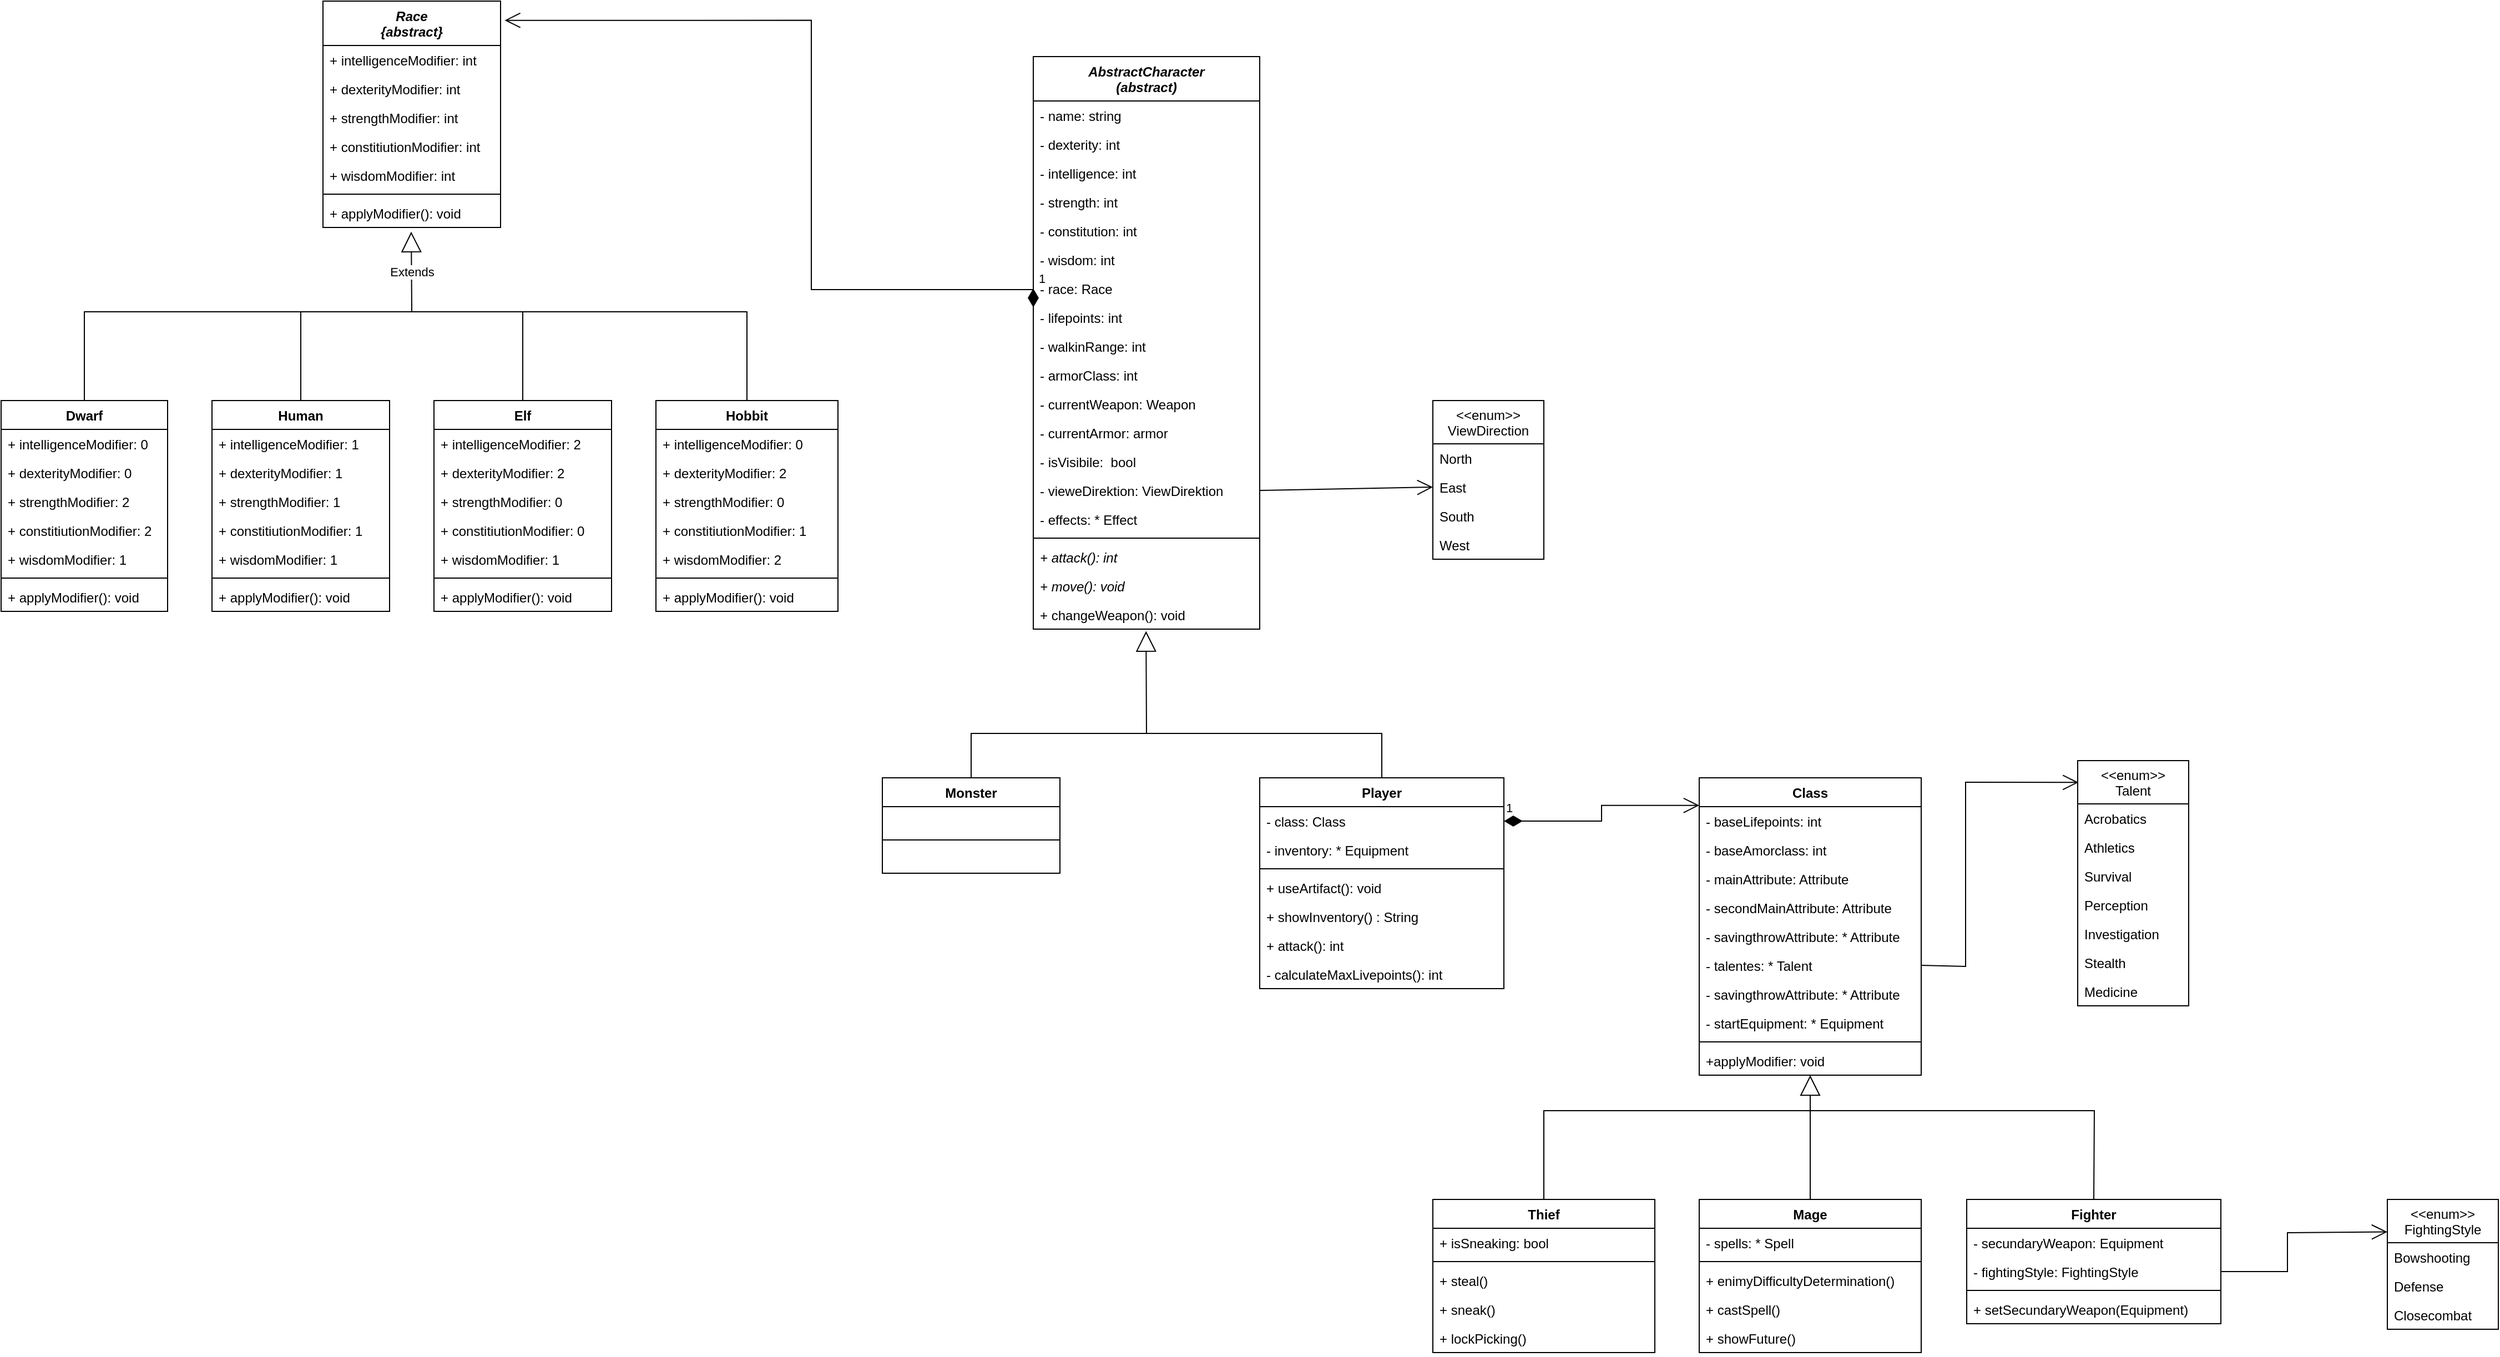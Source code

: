 <mxfile version="20.2.3" type="device"><diagram id="C5RBs43oDa-KdzZeNtuy" name="Page-1"><mxGraphModel dx="1929" dy="2004" grid="1" gridSize="10" guides="1" tooltips="1" connect="1" arrows="1" fold="1" page="1" pageScale="1" pageWidth="827" pageHeight="1169" math="0" shadow="0"><root><mxCell id="WIyWlLk6GJQsqaUBKTNV-0"/><mxCell id="WIyWlLk6GJQsqaUBKTNV-1" parent="WIyWlLk6GJQsqaUBKTNV-0"/><mxCell id="Q3AYZREHIVU-GRA5C-rK-1" value="AbstractCharacter&#10;(abstract)" style="swimlane;fontStyle=3;align=center;verticalAlign=top;childLayout=stackLayout;horizontal=1;startSize=40;horizontalStack=0;resizeParent=1;resizeParentMax=0;resizeLast=0;collapsible=1;marginBottom=0;" parent="WIyWlLk6GJQsqaUBKTNV-1" vertex="1"><mxGeometry x="200" y="-70" width="204" height="516" as="geometry"/></mxCell><mxCell id="Q3AYZREHIVU-GRA5C-rK-2" value="- name: string " style="text;strokeColor=none;fillColor=none;align=left;verticalAlign=top;spacingLeft=4;spacingRight=4;overflow=hidden;rotatable=0;points=[[0,0.5],[1,0.5]];portConstraint=eastwest;" parent="Q3AYZREHIVU-GRA5C-rK-1" vertex="1"><mxGeometry y="40" width="204" height="26" as="geometry"/></mxCell><mxCell id="5h4KLsE5HGScLsVPsC8E-9" value="- dexterity: int" style="text;strokeColor=none;fillColor=none;align=left;verticalAlign=top;spacingLeft=4;spacingRight=4;overflow=hidden;rotatable=0;points=[[0,0.5],[1,0.5]];portConstraint=eastwest;" parent="Q3AYZREHIVU-GRA5C-rK-1" vertex="1"><mxGeometry y="66" width="204" height="26" as="geometry"/></mxCell><mxCell id="5h4KLsE5HGScLsVPsC8E-10" value="- intelligence: int" style="text;strokeColor=none;fillColor=none;align=left;verticalAlign=top;spacingLeft=4;spacingRight=4;overflow=hidden;rotatable=0;points=[[0,0.5],[1,0.5]];portConstraint=eastwest;" parent="Q3AYZREHIVU-GRA5C-rK-1" vertex="1"><mxGeometry y="92" width="204" height="26" as="geometry"/></mxCell><mxCell id="5h4KLsE5HGScLsVPsC8E-11" value="- strength: int" style="text;strokeColor=none;fillColor=none;align=left;verticalAlign=top;spacingLeft=4;spacingRight=4;overflow=hidden;rotatable=0;points=[[0,0.5],[1,0.5]];portConstraint=eastwest;" parent="Q3AYZREHIVU-GRA5C-rK-1" vertex="1"><mxGeometry y="118" width="204" height="26" as="geometry"/></mxCell><mxCell id="5h4KLsE5HGScLsVPsC8E-12" value="- constitution: int" style="text;strokeColor=none;fillColor=none;align=left;verticalAlign=top;spacingLeft=4;spacingRight=4;overflow=hidden;rotatable=0;points=[[0,0.5],[1,0.5]];portConstraint=eastwest;" parent="Q3AYZREHIVU-GRA5C-rK-1" vertex="1"><mxGeometry y="144" width="204" height="26" as="geometry"/></mxCell><mxCell id="5h4KLsE5HGScLsVPsC8E-13" value="- wisdom: int" style="text;strokeColor=none;fillColor=none;align=left;verticalAlign=top;spacingLeft=4;spacingRight=4;overflow=hidden;rotatable=0;points=[[0,0.5],[1,0.5]];portConstraint=eastwest;" parent="Q3AYZREHIVU-GRA5C-rK-1" vertex="1"><mxGeometry y="170" width="204" height="26" as="geometry"/></mxCell><mxCell id="5h4KLsE5HGScLsVPsC8E-0" value="- race: Race " style="text;strokeColor=none;fillColor=none;align=left;verticalAlign=top;spacingLeft=4;spacingRight=4;overflow=hidden;rotatable=0;points=[[0,0.5],[1,0.5]];portConstraint=eastwest;" parent="Q3AYZREHIVU-GRA5C-rK-1" vertex="1"><mxGeometry y="196" width="204" height="26" as="geometry"/></mxCell><mxCell id="5h4KLsE5HGScLsVPsC8E-5" value="- lifepoints: int" style="text;strokeColor=none;fillColor=none;align=left;verticalAlign=top;spacingLeft=4;spacingRight=4;overflow=hidden;rotatable=0;points=[[0,0.5],[1,0.5]];portConstraint=eastwest;" parent="Q3AYZREHIVU-GRA5C-rK-1" vertex="1"><mxGeometry y="222" width="204" height="26" as="geometry"/></mxCell><mxCell id="Q3AYZREHIVU-GRA5C-rK-14" value="- walkinRange: int" style="text;strokeColor=none;fillColor=none;align=left;verticalAlign=top;spacingLeft=4;spacingRight=4;overflow=hidden;rotatable=0;points=[[0,0.5],[1,0.5]];portConstraint=eastwest;" parent="Q3AYZREHIVU-GRA5C-rK-1" vertex="1"><mxGeometry y="248" width="204" height="26" as="geometry"/></mxCell><mxCell id="5h4KLsE5HGScLsVPsC8E-8" value="- armorClass: int" style="text;strokeColor=none;fillColor=none;align=left;verticalAlign=top;spacingLeft=4;spacingRight=4;overflow=hidden;rotatable=0;points=[[0,0.5],[1,0.5]];portConstraint=eastwest;" parent="Q3AYZREHIVU-GRA5C-rK-1" vertex="1"><mxGeometry y="274" width="204" height="26" as="geometry"/></mxCell><mxCell id="5h4KLsE5HGScLsVPsC8E-1" value="- currentWeapon: Weapon" style="text;strokeColor=none;fillColor=none;align=left;verticalAlign=top;spacingLeft=4;spacingRight=4;overflow=hidden;rotatable=0;points=[[0,0.5],[1,0.5]];portConstraint=eastwest;" parent="Q3AYZREHIVU-GRA5C-rK-1" vertex="1"><mxGeometry y="300" width="204" height="26" as="geometry"/></mxCell><mxCell id="5h4KLsE5HGScLsVPsC8E-22" value="- currentArmor: armor" style="text;strokeColor=none;fillColor=none;align=left;verticalAlign=top;spacingLeft=4;spacingRight=4;overflow=hidden;rotatable=0;points=[[0,0.5],[1,0.5]];portConstraint=eastwest;" parent="Q3AYZREHIVU-GRA5C-rK-1" vertex="1"><mxGeometry y="326" width="204" height="26" as="geometry"/></mxCell><mxCell id="5h4KLsE5HGScLsVPsC8E-26" value="- isVisibile:  bool" style="text;strokeColor=none;fillColor=none;align=left;verticalAlign=top;spacingLeft=4;spacingRight=4;overflow=hidden;rotatable=0;points=[[0,0.5],[1,0.5]];portConstraint=eastwest;" parent="Q3AYZREHIVU-GRA5C-rK-1" vertex="1"><mxGeometry y="352" width="204" height="26" as="geometry"/></mxCell><mxCell id="5h4KLsE5HGScLsVPsC8E-6" value="- vieweDirektion: ViewDirektion" style="text;strokeColor=none;fillColor=none;align=left;verticalAlign=top;spacingLeft=4;spacingRight=4;overflow=hidden;rotatable=0;points=[[0,0.5],[1,0.5]];portConstraint=eastwest;" parent="Q3AYZREHIVU-GRA5C-rK-1" vertex="1"><mxGeometry y="378" width="204" height="26" as="geometry"/></mxCell><mxCell id="02gbt3bzWIVfuqwQs9SC-44" value="- effects: * Effect" style="text;strokeColor=none;fillColor=none;align=left;verticalAlign=top;spacingLeft=4;spacingRight=4;overflow=hidden;rotatable=0;points=[[0,0.5],[1,0.5]];portConstraint=eastwest;" parent="Q3AYZREHIVU-GRA5C-rK-1" vertex="1"><mxGeometry y="404" width="204" height="26" as="geometry"/></mxCell><mxCell id="Q3AYZREHIVU-GRA5C-rK-3" value="" style="line;strokeWidth=1;fillColor=none;align=left;verticalAlign=middle;spacingTop=-1;spacingLeft=3;spacingRight=3;rotatable=0;labelPosition=right;points=[];portConstraint=eastwest;" parent="Q3AYZREHIVU-GRA5C-rK-1" vertex="1"><mxGeometry y="430" width="204" height="8" as="geometry"/></mxCell><mxCell id="5h4KLsE5HGScLsVPsC8E-14" value="+ attack(): int" style="text;strokeColor=none;fillColor=none;align=left;verticalAlign=top;spacingLeft=4;spacingRight=4;overflow=hidden;rotatable=0;points=[[0,0.5],[1,0.5]];portConstraint=eastwest;fontStyle=2" parent="Q3AYZREHIVU-GRA5C-rK-1" vertex="1"><mxGeometry y="438" width="204" height="26" as="geometry"/></mxCell><mxCell id="5h4KLsE5HGScLsVPsC8E-15" value="+ move(): void" style="text;strokeColor=none;fillColor=none;align=left;verticalAlign=top;spacingLeft=4;spacingRight=4;overflow=hidden;rotatable=0;points=[[0,0.5],[1,0.5]];portConstraint=eastwest;fontStyle=2" parent="Q3AYZREHIVU-GRA5C-rK-1" vertex="1"><mxGeometry y="464" width="204" height="26" as="geometry"/></mxCell><mxCell id="5h4KLsE5HGScLsVPsC8E-25" value="+ changeWeapon(): void" style="text;strokeColor=none;fillColor=none;align=left;verticalAlign=top;spacingLeft=4;spacingRight=4;overflow=hidden;rotatable=0;points=[[0,0.5],[1,0.5]];portConstraint=eastwest;" parent="Q3AYZREHIVU-GRA5C-rK-1" vertex="1"><mxGeometry y="490" width="204" height="26" as="geometry"/></mxCell><mxCell id="Q3AYZREHIVU-GRA5C-rK-6" value="Monster" style="swimlane;fontStyle=1;align=center;verticalAlign=top;childLayout=stackLayout;horizontal=1;startSize=26;horizontalStack=0;resizeParent=1;resizeParentMax=0;resizeLast=0;collapsible=1;marginBottom=0;" parent="WIyWlLk6GJQsqaUBKTNV-1" vertex="1"><mxGeometry x="64" y="580" width="160" height="86" as="geometry"/></mxCell><mxCell id="Q3AYZREHIVU-GRA5C-rK-7" value=" " style="text;strokeColor=none;fillColor=none;align=left;verticalAlign=top;spacingLeft=4;spacingRight=4;overflow=hidden;rotatable=0;points=[[0,0.5],[1,0.5]];portConstraint=eastwest;" parent="Q3AYZREHIVU-GRA5C-rK-6" vertex="1"><mxGeometry y="26" width="160" height="26" as="geometry"/></mxCell><mxCell id="Q3AYZREHIVU-GRA5C-rK-8" value="" style="line;strokeWidth=1;fillColor=none;align=left;verticalAlign=middle;spacingTop=-1;spacingLeft=3;spacingRight=3;rotatable=0;labelPosition=right;points=[];portConstraint=eastwest;" parent="Q3AYZREHIVU-GRA5C-rK-6" vertex="1"><mxGeometry y="52" width="160" height="8" as="geometry"/></mxCell><mxCell id="Q3AYZREHIVU-GRA5C-rK-9" value=" " style="text;strokeColor=none;fillColor=none;align=left;verticalAlign=top;spacingLeft=4;spacingRight=4;overflow=hidden;rotatable=0;points=[[0,0.5],[1,0.5]];portConstraint=eastwest;" parent="Q3AYZREHIVU-GRA5C-rK-6" vertex="1"><mxGeometry y="60" width="160" height="26" as="geometry"/></mxCell><mxCell id="Q3AYZREHIVU-GRA5C-rK-10" value="Player" style="swimlane;fontStyle=1;align=center;verticalAlign=top;childLayout=stackLayout;horizontal=1;startSize=26;horizontalStack=0;resizeParent=1;resizeParentMax=0;resizeLast=0;collapsible=1;marginBottom=0;" parent="WIyWlLk6GJQsqaUBKTNV-1" vertex="1"><mxGeometry x="404" y="580" width="220" height="190" as="geometry"/></mxCell><mxCell id="Q3AYZREHIVU-GRA5C-rK-22" value="- class: Class" style="text;strokeColor=none;fillColor=none;align=left;verticalAlign=top;spacingLeft=4;spacingRight=4;overflow=hidden;rotatable=0;points=[[0,0.5],[1,0.5]];portConstraint=eastwest;" parent="Q3AYZREHIVU-GRA5C-rK-10" vertex="1"><mxGeometry y="26" width="220" height="26" as="geometry"/></mxCell><mxCell id="Q3AYZREHIVU-GRA5C-rK-20" value="- inventory: * Equipment" style="text;strokeColor=none;fillColor=none;align=left;verticalAlign=top;spacingLeft=4;spacingRight=4;overflow=hidden;rotatable=0;points=[[0,0.5],[1,0.5]];portConstraint=eastwest;" parent="Q3AYZREHIVU-GRA5C-rK-10" vertex="1"><mxGeometry y="52" width="220" height="26" as="geometry"/></mxCell><mxCell id="Q3AYZREHIVU-GRA5C-rK-12" value="" style="line;strokeWidth=1;fillColor=none;align=left;verticalAlign=middle;spacingTop=-1;spacingLeft=3;spacingRight=3;rotatable=0;labelPosition=right;points=[];portConstraint=eastwest;" parent="Q3AYZREHIVU-GRA5C-rK-10" vertex="1"><mxGeometry y="78" width="220" height="8" as="geometry"/></mxCell><mxCell id="Q3AYZREHIVU-GRA5C-rK-24" value="+ useArtifact(): void" style="text;strokeColor=none;fillColor=none;align=left;verticalAlign=top;spacingLeft=4;spacingRight=4;overflow=hidden;rotatable=0;points=[[0,0.5],[1,0.5]];portConstraint=eastwest;" parent="Q3AYZREHIVU-GRA5C-rK-10" vertex="1"><mxGeometry y="86" width="220" height="26" as="geometry"/></mxCell><mxCell id="02gbt3bzWIVfuqwQs9SC-45" value="+ showInventory() : String" style="text;strokeColor=none;fillColor=none;align=left;verticalAlign=top;spacingLeft=4;spacingRight=4;overflow=hidden;rotatable=0;points=[[0,0.5],[1,0.5]];portConstraint=eastwest;" parent="Q3AYZREHIVU-GRA5C-rK-10" vertex="1"><mxGeometry y="112" width="220" height="26" as="geometry"/></mxCell><mxCell id="02gbt3bzWIVfuqwQs9SC-49" value="+ attack(): int" style="text;strokeColor=none;fillColor=none;align=left;verticalAlign=top;spacingLeft=4;spacingRight=4;overflow=hidden;rotatable=0;points=[[0,0.5],[1,0.5]];portConstraint=eastwest;" parent="Q3AYZREHIVU-GRA5C-rK-10" vertex="1"><mxGeometry y="138" width="220" height="26" as="geometry"/></mxCell><mxCell id="Q3AYZREHIVU-GRA5C-rK-4" value="- calculateMaxLivepoints(): int" style="text;strokeColor=none;fillColor=none;align=left;verticalAlign=top;spacingLeft=4;spacingRight=4;overflow=hidden;rotatable=0;points=[[0,0.5],[1,0.5]];portConstraint=eastwest;" parent="Q3AYZREHIVU-GRA5C-rK-10" vertex="1"><mxGeometry y="164" width="220" height="26" as="geometry"/></mxCell><mxCell id="Q3AYZREHIVU-GRA5C-rK-18" value="" style="endArrow=block;endSize=16;endFill=0;html=1;rounded=0;exitX=0.5;exitY=0;exitDx=0;exitDy=0;entryX=0.498;entryY=1.069;entryDx=0;entryDy=0;entryPerimeter=0;" parent="WIyWlLk6GJQsqaUBKTNV-1" source="Q3AYZREHIVU-GRA5C-rK-10" target="5h4KLsE5HGScLsVPsC8E-25" edge="1"><mxGeometry width="160" relative="1" as="geometry"><mxPoint x="464" y="550" as="sourcePoint"/><mxPoint x="340" y="510" as="targetPoint"/><Array as="points"><mxPoint x="514" y="540"/><mxPoint x="302" y="540"/></Array></mxGeometry></mxCell><mxCell id="Q3AYZREHIVU-GRA5C-rK-23" value="" style="endArrow=none;html=1;rounded=0;exitX=0.5;exitY=0;exitDx=0;exitDy=0;" parent="WIyWlLk6GJQsqaUBKTNV-1" source="Q3AYZREHIVU-GRA5C-rK-6" edge="1"><mxGeometry width="50" height="50" relative="1" as="geometry"><mxPoint x="114" y="530" as="sourcePoint"/><mxPoint x="314" y="540" as="targetPoint"/><Array as="points"><mxPoint x="144" y="540"/></Array></mxGeometry></mxCell><mxCell id="Q3AYZREHIVU-GRA5C-rK-33" value="&lt;&lt;enum&gt;&gt;&#10;ViewDirection" style="swimlane;fontStyle=0;childLayout=stackLayout;horizontal=1;startSize=39;fillColor=none;horizontalStack=0;resizeParent=1;resizeParentMax=0;resizeLast=0;collapsible=1;marginBottom=0;" parent="WIyWlLk6GJQsqaUBKTNV-1" vertex="1"><mxGeometry x="560" y="240" width="100" height="143" as="geometry"><mxRectangle x="540" y="260" width="110" height="40" as="alternateBounds"/></mxGeometry></mxCell><mxCell id="Q3AYZREHIVU-GRA5C-rK-34" value="North" style="text;strokeColor=none;fillColor=none;align=left;verticalAlign=top;spacingLeft=4;spacingRight=4;overflow=hidden;rotatable=0;points=[[0,0.5],[1,0.5]];portConstraint=eastwest;" parent="Q3AYZREHIVU-GRA5C-rK-33" vertex="1"><mxGeometry y="39" width="100" height="26" as="geometry"/></mxCell><mxCell id="Q3AYZREHIVU-GRA5C-rK-36" value="East" style="text;strokeColor=none;fillColor=none;align=left;verticalAlign=top;spacingLeft=4;spacingRight=4;overflow=hidden;rotatable=0;points=[[0,0.5],[1,0.5]];portConstraint=eastwest;" parent="Q3AYZREHIVU-GRA5C-rK-33" vertex="1"><mxGeometry y="65" width="100" height="26" as="geometry"/></mxCell><mxCell id="Q3AYZREHIVU-GRA5C-rK-38" value="South" style="text;strokeColor=none;fillColor=none;align=left;verticalAlign=top;spacingLeft=4;spacingRight=4;overflow=hidden;rotatable=0;points=[[0,0.5],[1,0.5]];portConstraint=eastwest;" parent="Q3AYZREHIVU-GRA5C-rK-33" vertex="1"><mxGeometry y="91" width="100" height="26" as="geometry"/></mxCell><mxCell id="Q3AYZREHIVU-GRA5C-rK-40" value="West" style="text;strokeColor=none;fillColor=none;align=left;verticalAlign=top;spacingLeft=4;spacingRight=4;overflow=hidden;rotatable=0;points=[[0,0.5],[1,0.5]];portConstraint=eastwest;" parent="Q3AYZREHIVU-GRA5C-rK-33" vertex="1"><mxGeometry y="117" width="100" height="26" as="geometry"/></mxCell><mxCell id="Q3AYZREHIVU-GRA5C-rK-43" value="" style="endArrow=open;endFill=1;endSize=12;html=1;rounded=0;entryX=0;entryY=0.5;entryDx=0;entryDy=0;exitX=1;exitY=0.5;exitDx=0;exitDy=0;" parent="WIyWlLk6GJQsqaUBKTNV-1" source="5h4KLsE5HGScLsVPsC8E-6" target="Q3AYZREHIVU-GRA5C-rK-36" edge="1"><mxGeometry width="160" relative="1" as="geometry"><mxPoint x="614" y="801" as="sourcePoint"/><mxPoint x="794" y="854" as="targetPoint"/></mxGeometry></mxCell><mxCell id="5h4KLsE5HGScLsVPsC8E-16" value="Class" style="swimlane;fontStyle=1;align=center;verticalAlign=top;childLayout=stackLayout;horizontal=1;startSize=26;horizontalStack=0;resizeParent=1;resizeParentMax=0;resizeLast=0;collapsible=1;marginBottom=0;" parent="WIyWlLk6GJQsqaUBKTNV-1" vertex="1"><mxGeometry x="800" y="580" width="200" height="268" as="geometry"><mxRectangle x="540" y="70" width="70" height="30" as="alternateBounds"/></mxGeometry></mxCell><mxCell id="5h4KLsE5HGScLsVPsC8E-17" value="- baseLifepoints: int" style="text;strokeColor=none;fillColor=none;align=left;verticalAlign=top;spacingLeft=4;spacingRight=4;overflow=hidden;rotatable=0;points=[[0,0.5],[1,0.5]];portConstraint=eastwest;" parent="5h4KLsE5HGScLsVPsC8E-16" vertex="1"><mxGeometry y="26" width="200" height="26" as="geometry"/></mxCell><mxCell id="5h4KLsE5HGScLsVPsC8E-23" value="- baseAmorclass: int" style="text;strokeColor=none;fillColor=none;align=left;verticalAlign=top;spacingLeft=4;spacingRight=4;overflow=hidden;rotatable=0;points=[[0,0.5],[1,0.5]];portConstraint=eastwest;" parent="5h4KLsE5HGScLsVPsC8E-16" vertex="1"><mxGeometry y="52" width="200" height="26" as="geometry"/></mxCell><mxCell id="5h4KLsE5HGScLsVPsC8E-24" value="- mainAttribute: Attribute" style="text;strokeColor=none;fillColor=none;align=left;verticalAlign=top;spacingLeft=4;spacingRight=4;overflow=hidden;rotatable=0;points=[[0,0.5],[1,0.5]];portConstraint=eastwest;" parent="5h4KLsE5HGScLsVPsC8E-16" vertex="1"><mxGeometry y="78" width="200" height="26" as="geometry"/></mxCell><mxCell id="5h4KLsE5HGScLsVPsC8E-29" value="- secondMainAttribute: Attribute" style="text;strokeColor=none;fillColor=none;align=left;verticalAlign=top;spacingLeft=4;spacingRight=4;overflow=hidden;rotatable=0;points=[[0,0.5],[1,0.5]];portConstraint=eastwest;" parent="5h4KLsE5HGScLsVPsC8E-16" vertex="1"><mxGeometry y="104" width="200" height="26" as="geometry"/></mxCell><mxCell id="5h4KLsE5HGScLsVPsC8E-30" value="- savingthrowAttribute: * Attribute" style="text;strokeColor=none;fillColor=none;align=left;verticalAlign=top;spacingLeft=4;spacingRight=4;overflow=hidden;rotatable=0;points=[[0,0.5],[1,0.5]];portConstraint=eastwest;" parent="5h4KLsE5HGScLsVPsC8E-16" vertex="1"><mxGeometry y="130" width="200" height="26" as="geometry"/></mxCell><mxCell id="5h4KLsE5HGScLsVPsC8E-39" value="- talentes: * Talent" style="text;strokeColor=none;fillColor=none;align=left;verticalAlign=top;spacingLeft=4;spacingRight=4;overflow=hidden;rotatable=0;points=[[0,0.5],[1,0.5]];portConstraint=eastwest;" parent="5h4KLsE5HGScLsVPsC8E-16" vertex="1"><mxGeometry y="156" width="200" height="26" as="geometry"/></mxCell><mxCell id="5h4KLsE5HGScLsVPsC8E-43" value="- savingthrowAttribute: * Attribute" style="text;strokeColor=none;fillColor=none;align=left;verticalAlign=top;spacingLeft=4;spacingRight=4;overflow=hidden;rotatable=0;points=[[0,0.5],[1,0.5]];portConstraint=eastwest;" parent="5h4KLsE5HGScLsVPsC8E-16" vertex="1"><mxGeometry y="182" width="200" height="26" as="geometry"/></mxCell><mxCell id="bgoSU_EGoBsKV9bX_fwc-3" value="- startEquipment: * Equipment" style="text;strokeColor=none;fillColor=none;align=left;verticalAlign=top;spacingLeft=4;spacingRight=4;overflow=hidden;rotatable=0;points=[[0,0.5],[1,0.5]];portConstraint=eastwest;" parent="5h4KLsE5HGScLsVPsC8E-16" vertex="1"><mxGeometry y="208" width="200" height="26" as="geometry"/></mxCell><mxCell id="5h4KLsE5HGScLsVPsC8E-18" value="" style="line;strokeWidth=1;fillColor=none;align=left;verticalAlign=middle;spacingTop=-1;spacingLeft=3;spacingRight=3;rotatable=0;labelPosition=right;points=[];portConstraint=eastwest;" parent="5h4KLsE5HGScLsVPsC8E-16" vertex="1"><mxGeometry y="234" width="200" height="8" as="geometry"/></mxCell><mxCell id="Zjv-1I7X7ZjQLFuDU6K0-3" value="+applyModifier: void" style="text;strokeColor=none;fillColor=none;align=left;verticalAlign=top;spacingLeft=4;spacingRight=4;overflow=hidden;rotatable=0;points=[[0,0.5],[1,0.5]];portConstraint=eastwest;" vertex="1" parent="5h4KLsE5HGScLsVPsC8E-16"><mxGeometry y="242" width="200" height="26" as="geometry"/></mxCell><mxCell id="5h4KLsE5HGScLsVPsC8E-31" value="&lt;&lt;enum&gt;&gt;&#10;Talent" style="swimlane;fontStyle=0;childLayout=stackLayout;horizontal=1;startSize=39;fillColor=none;horizontalStack=0;resizeParent=1;resizeParentMax=0;resizeLast=0;collapsible=1;marginBottom=0;" parent="WIyWlLk6GJQsqaUBKTNV-1" vertex="1"><mxGeometry x="1141" y="564.5" width="100" height="221" as="geometry"><mxRectangle x="540" y="260" width="110" height="40" as="alternateBounds"/></mxGeometry></mxCell><mxCell id="5h4KLsE5HGScLsVPsC8E-32" value="Acrobatics" style="text;strokeColor=none;fillColor=none;align=left;verticalAlign=top;spacingLeft=4;spacingRight=4;overflow=hidden;rotatable=0;points=[[0,0.5],[1,0.5]];portConstraint=eastwest;" parent="5h4KLsE5HGScLsVPsC8E-31" vertex="1"><mxGeometry y="39" width="100" height="26" as="geometry"/></mxCell><mxCell id="5h4KLsE5HGScLsVPsC8E-33" value="Athletics" style="text;strokeColor=none;fillColor=none;align=left;verticalAlign=top;spacingLeft=4;spacingRight=4;overflow=hidden;rotatable=0;points=[[0,0.5],[1,0.5]];portConstraint=eastwest;" parent="5h4KLsE5HGScLsVPsC8E-31" vertex="1"><mxGeometry y="65" width="100" height="26" as="geometry"/></mxCell><mxCell id="5h4KLsE5HGScLsVPsC8E-34" value="Survival" style="text;strokeColor=none;fillColor=none;align=left;verticalAlign=top;spacingLeft=4;spacingRight=4;overflow=hidden;rotatable=0;points=[[0,0.5],[1,0.5]];portConstraint=eastwest;" parent="5h4KLsE5HGScLsVPsC8E-31" vertex="1"><mxGeometry y="91" width="100" height="26" as="geometry"/></mxCell><mxCell id="5h4KLsE5HGScLsVPsC8E-35" value="Perception" style="text;strokeColor=none;fillColor=none;align=left;verticalAlign=top;spacingLeft=4;spacingRight=4;overflow=hidden;rotatable=0;points=[[0,0.5],[1,0.5]];portConstraint=eastwest;" parent="5h4KLsE5HGScLsVPsC8E-31" vertex="1"><mxGeometry y="117" width="100" height="26" as="geometry"/></mxCell><mxCell id="5h4KLsE5HGScLsVPsC8E-36" value="Investigation" style="text;strokeColor=none;fillColor=none;align=left;verticalAlign=top;spacingLeft=4;spacingRight=4;overflow=hidden;rotatable=0;points=[[0,0.5],[1,0.5]];portConstraint=eastwest;" parent="5h4KLsE5HGScLsVPsC8E-31" vertex="1"><mxGeometry y="143" width="100" height="26" as="geometry"/></mxCell><mxCell id="5h4KLsE5HGScLsVPsC8E-37" value="Stealth" style="text;strokeColor=none;fillColor=none;align=left;verticalAlign=top;spacingLeft=4;spacingRight=4;overflow=hidden;rotatable=0;points=[[0,0.5],[1,0.5]];portConstraint=eastwest;" parent="5h4KLsE5HGScLsVPsC8E-31" vertex="1"><mxGeometry y="169" width="100" height="26" as="geometry"/></mxCell><mxCell id="5h4KLsE5HGScLsVPsC8E-38" value="Medicine" style="text;strokeColor=none;fillColor=none;align=left;verticalAlign=top;spacingLeft=4;spacingRight=4;overflow=hidden;rotatable=0;points=[[0,0.5],[1,0.5]];portConstraint=eastwest;" parent="5h4KLsE5HGScLsVPsC8E-31" vertex="1"><mxGeometry y="195" width="100" height="26" as="geometry"/></mxCell><mxCell id="5h4KLsE5HGScLsVPsC8E-42" value="" style="endArrow=open;endFill=1;endSize=12;html=1;rounded=0;exitX=1;exitY=0.5;exitDx=0;exitDy=0;entryX=0.007;entryY=0.089;entryDx=0;entryDy=0;entryPerimeter=0;" parent="WIyWlLk6GJQsqaUBKTNV-1" source="5h4KLsE5HGScLsVPsC8E-39" target="5h4KLsE5HGScLsVPsC8E-31" edge="1"><mxGeometry width="160" relative="1" as="geometry"><mxPoint x="1000" y="810" as="sourcePoint"/><mxPoint x="1160" y="810" as="targetPoint"/><Array as="points"><mxPoint x="1040" y="750"/><mxPoint x="1040" y="584"/></Array></mxGeometry></mxCell><mxCell id="cAiFSl_cpuVN2t4QB4FA-0" value="Race&#10;{abstract}" style="swimlane;fontStyle=3;align=center;verticalAlign=top;childLayout=stackLayout;horizontal=1;startSize=40;horizontalStack=0;resizeParent=1;resizeParentMax=0;resizeLast=0;collapsible=1;marginBottom=0;" parent="WIyWlLk6GJQsqaUBKTNV-1" vertex="1"><mxGeometry x="-440" y="-120" width="160" height="204" as="geometry"/></mxCell><mxCell id="cAiFSl_cpuVN2t4QB4FA-1" value="+ intelligenceModifier: int" style="text;strokeColor=none;fillColor=none;align=left;verticalAlign=top;spacingLeft=4;spacingRight=4;overflow=hidden;rotatable=0;points=[[0,0.5],[1,0.5]];portConstraint=eastwest;" parent="cAiFSl_cpuVN2t4QB4FA-0" vertex="1"><mxGeometry y="40" width="160" height="26" as="geometry"/></mxCell><mxCell id="02gbt3bzWIVfuqwQs9SC-1" value="+ dexterityModifier: int" style="text;strokeColor=none;fillColor=none;align=left;verticalAlign=top;spacingLeft=4;spacingRight=4;overflow=hidden;rotatable=0;points=[[0,0.5],[1,0.5]];portConstraint=eastwest;" parent="cAiFSl_cpuVN2t4QB4FA-0" vertex="1"><mxGeometry y="66" width="160" height="26" as="geometry"/></mxCell><mxCell id="02gbt3bzWIVfuqwQs9SC-2" value="+ strengthModifier: int" style="text;strokeColor=none;fillColor=none;align=left;verticalAlign=top;spacingLeft=4;spacingRight=4;overflow=hidden;rotatable=0;points=[[0,0.5],[1,0.5]];portConstraint=eastwest;" parent="cAiFSl_cpuVN2t4QB4FA-0" vertex="1"><mxGeometry y="92" width="160" height="26" as="geometry"/></mxCell><mxCell id="02gbt3bzWIVfuqwQs9SC-3" value="+ constitiutionModifier: int" style="text;strokeColor=none;fillColor=none;align=left;verticalAlign=top;spacingLeft=4;spacingRight=4;overflow=hidden;rotatable=0;points=[[0,0.5],[1,0.5]];portConstraint=eastwest;" parent="cAiFSl_cpuVN2t4QB4FA-0" vertex="1"><mxGeometry y="118" width="160" height="26" as="geometry"/></mxCell><mxCell id="02gbt3bzWIVfuqwQs9SC-4" value="+ wisdomModifier: int" style="text;strokeColor=none;fillColor=none;align=left;verticalAlign=top;spacingLeft=4;spacingRight=4;overflow=hidden;rotatable=0;points=[[0,0.5],[1,0.5]];portConstraint=eastwest;" parent="cAiFSl_cpuVN2t4QB4FA-0" vertex="1"><mxGeometry y="144" width="160" height="26" as="geometry"/></mxCell><mxCell id="cAiFSl_cpuVN2t4QB4FA-2" value="" style="line;strokeWidth=1;fillColor=none;align=left;verticalAlign=middle;spacingTop=-1;spacingLeft=3;spacingRight=3;rotatable=0;labelPosition=right;points=[];portConstraint=eastwest;" parent="cAiFSl_cpuVN2t4QB4FA-0" vertex="1"><mxGeometry y="170" width="160" height="8" as="geometry"/></mxCell><mxCell id="cAiFSl_cpuVN2t4QB4FA-3" value="+ applyModifier(): void" style="text;strokeColor=none;fillColor=none;align=left;verticalAlign=top;spacingLeft=4;spacingRight=4;overflow=hidden;rotatable=0;points=[[0,0.5],[1,0.5]];portConstraint=eastwest;" parent="cAiFSl_cpuVN2t4QB4FA-0" vertex="1"><mxGeometry y="178" width="160" height="26" as="geometry"/></mxCell><mxCell id="cAiFSl_cpuVN2t4QB4FA-4" value="Thief" style="swimlane;fontStyle=1;align=center;verticalAlign=top;childLayout=stackLayout;horizontal=1;startSize=26;horizontalStack=0;resizeParent=1;resizeParentMax=0;resizeLast=0;collapsible=1;marginBottom=0;" parent="WIyWlLk6GJQsqaUBKTNV-1" vertex="1"><mxGeometry x="560" y="960" width="200" height="138" as="geometry"/></mxCell><mxCell id="cAiFSl_cpuVN2t4QB4FA-5" value="+ isSneaking: bool" style="text;strokeColor=none;fillColor=none;align=left;verticalAlign=top;spacingLeft=4;spacingRight=4;overflow=hidden;rotatable=0;points=[[0,0.5],[1,0.5]];portConstraint=eastwest;" parent="cAiFSl_cpuVN2t4QB4FA-4" vertex="1"><mxGeometry y="26" width="200" height="26" as="geometry"/></mxCell><mxCell id="cAiFSl_cpuVN2t4QB4FA-6" value="" style="line;strokeWidth=1;fillColor=none;align=left;verticalAlign=middle;spacingTop=-1;spacingLeft=3;spacingRight=3;rotatable=0;labelPosition=right;points=[];portConstraint=eastwest;" parent="cAiFSl_cpuVN2t4QB4FA-4" vertex="1"><mxGeometry y="52" width="200" height="8" as="geometry"/></mxCell><mxCell id="cAiFSl_cpuVN2t4QB4FA-7" value="+ steal()" style="text;strokeColor=none;fillColor=none;align=left;verticalAlign=top;spacingLeft=4;spacingRight=4;overflow=hidden;rotatable=0;points=[[0,0.5],[1,0.5]];portConstraint=eastwest;" parent="cAiFSl_cpuVN2t4QB4FA-4" vertex="1"><mxGeometry y="60" width="200" height="26" as="geometry"/></mxCell><mxCell id="bgoSU_EGoBsKV9bX_fwc-17" value="+ sneak()" style="text;strokeColor=none;fillColor=none;align=left;verticalAlign=top;spacingLeft=4;spacingRight=4;overflow=hidden;rotatable=0;points=[[0,0.5],[1,0.5]];portConstraint=eastwest;" parent="cAiFSl_cpuVN2t4QB4FA-4" vertex="1"><mxGeometry y="86" width="200" height="26" as="geometry"/></mxCell><mxCell id="bgoSU_EGoBsKV9bX_fwc-18" value="+ lockPicking()" style="text;strokeColor=none;fillColor=none;align=left;verticalAlign=top;spacingLeft=4;spacingRight=4;overflow=hidden;rotatable=0;points=[[0,0.5],[1,0.5]];portConstraint=eastwest;" parent="cAiFSl_cpuVN2t4QB4FA-4" vertex="1"><mxGeometry y="112" width="200" height="26" as="geometry"/></mxCell><mxCell id="cAiFSl_cpuVN2t4QB4FA-8" value="Fighter" style="swimlane;fontStyle=1;align=center;verticalAlign=top;childLayout=stackLayout;horizontal=1;startSize=26;horizontalStack=0;resizeParent=1;resizeParentMax=0;resizeLast=0;collapsible=1;marginBottom=0;" parent="WIyWlLk6GJQsqaUBKTNV-1" vertex="1"><mxGeometry x="1041" y="960" width="229" height="112" as="geometry"/></mxCell><mxCell id="cAiFSl_cpuVN2t4QB4FA-9" value="- secundaryWeapon: Equipment" style="text;strokeColor=none;fillColor=none;align=left;verticalAlign=top;spacingLeft=4;spacingRight=4;overflow=hidden;rotatable=0;points=[[0,0.5],[1,0.5]];portConstraint=eastwest;" parent="cAiFSl_cpuVN2t4QB4FA-8" vertex="1"><mxGeometry y="26" width="229" height="26" as="geometry"/></mxCell><mxCell id="bgoSU_EGoBsKV9bX_fwc-12" value="- fightingStyle: FightingStyle" style="text;strokeColor=none;fillColor=none;align=left;verticalAlign=top;spacingLeft=4;spacingRight=4;overflow=hidden;rotatable=0;points=[[0,0.5],[1,0.5]];portConstraint=eastwest;" parent="cAiFSl_cpuVN2t4QB4FA-8" vertex="1"><mxGeometry y="52" width="229" height="26" as="geometry"/></mxCell><mxCell id="cAiFSl_cpuVN2t4QB4FA-10" value="" style="line;strokeWidth=1;fillColor=none;align=left;verticalAlign=middle;spacingTop=-1;spacingLeft=3;spacingRight=3;rotatable=0;labelPosition=right;points=[];portConstraint=eastwest;" parent="cAiFSl_cpuVN2t4QB4FA-8" vertex="1"><mxGeometry y="78" width="229" height="8" as="geometry"/></mxCell><mxCell id="cAiFSl_cpuVN2t4QB4FA-11" value="+ setSecundaryWeapon(Equipment)" style="text;strokeColor=none;fillColor=none;align=left;verticalAlign=top;spacingLeft=4;spacingRight=4;overflow=hidden;rotatable=0;points=[[0,0.5],[1,0.5]];portConstraint=eastwest;" parent="cAiFSl_cpuVN2t4QB4FA-8" vertex="1"><mxGeometry y="86" width="229" height="26" as="geometry"/></mxCell><mxCell id="cAiFSl_cpuVN2t4QB4FA-12" value="Mage" style="swimlane;fontStyle=1;align=center;verticalAlign=top;childLayout=stackLayout;horizontal=1;startSize=26;horizontalStack=0;resizeParent=1;resizeParentMax=0;resizeLast=0;collapsible=1;marginBottom=0;" parent="WIyWlLk6GJQsqaUBKTNV-1" vertex="1"><mxGeometry x="800" y="960" width="200" height="138" as="geometry"/></mxCell><mxCell id="cAiFSl_cpuVN2t4QB4FA-13" value="- spells: * Spell" style="text;strokeColor=none;fillColor=none;align=left;verticalAlign=top;spacingLeft=4;spacingRight=4;overflow=hidden;rotatable=0;points=[[0,0.5],[1,0.5]];portConstraint=eastwest;" parent="cAiFSl_cpuVN2t4QB4FA-12" vertex="1"><mxGeometry y="26" width="200" height="26" as="geometry"/></mxCell><mxCell id="cAiFSl_cpuVN2t4QB4FA-14" value="" style="line;strokeWidth=1;fillColor=none;align=left;verticalAlign=middle;spacingTop=-1;spacingLeft=3;spacingRight=3;rotatable=0;labelPosition=right;points=[];portConstraint=eastwest;" parent="cAiFSl_cpuVN2t4QB4FA-12" vertex="1"><mxGeometry y="52" width="200" height="8" as="geometry"/></mxCell><mxCell id="cAiFSl_cpuVN2t4QB4FA-15" value="+ enimyDifficultyDetermination()" style="text;strokeColor=none;fillColor=none;align=left;verticalAlign=top;spacingLeft=4;spacingRight=4;overflow=hidden;rotatable=0;points=[[0,0.5],[1,0.5]];portConstraint=eastwest;" parent="cAiFSl_cpuVN2t4QB4FA-12" vertex="1"><mxGeometry y="60" width="200" height="26" as="geometry"/></mxCell><mxCell id="bgoSU_EGoBsKV9bX_fwc-20" value="+ castSpell()" style="text;strokeColor=none;fillColor=none;align=left;verticalAlign=top;spacingLeft=4;spacingRight=4;overflow=hidden;rotatable=0;points=[[0,0.5],[1,0.5]];portConstraint=eastwest;" parent="cAiFSl_cpuVN2t4QB4FA-12" vertex="1"><mxGeometry y="86" width="200" height="26" as="geometry"/></mxCell><mxCell id="02gbt3bzWIVfuqwQs9SC-48" value="+ showFuture()" style="text;strokeColor=none;fillColor=none;align=left;verticalAlign=top;spacingLeft=4;spacingRight=4;overflow=hidden;rotatable=0;points=[[0,0.5],[1,0.5]];portConstraint=eastwest;" parent="cAiFSl_cpuVN2t4QB4FA-12" vertex="1"><mxGeometry y="112" width="200" height="26" as="geometry"/></mxCell><mxCell id="cAiFSl_cpuVN2t4QB4FA-18" value="" style="endArrow=block;endSize=16;endFill=0;html=1;rounded=0;exitX=0.5;exitY=0;exitDx=0;exitDy=0;entryX=0.5;entryY=1;entryDx=0;entryDy=0;" parent="WIyWlLk6GJQsqaUBKTNV-1" source="cAiFSl_cpuVN2t4QB4FA-4" target="5h4KLsE5HGScLsVPsC8E-16" edge="1"><mxGeometry width="160" relative="1" as="geometry"><mxPoint x="680" y="890" as="sourcePoint"/><mxPoint x="840" y="890" as="targetPoint"/><Array as="points"><mxPoint x="660" y="880"/><mxPoint x="780" y="880"/><mxPoint x="900" y="880"/></Array></mxGeometry></mxCell><mxCell id="cAiFSl_cpuVN2t4QB4FA-19" value="" style="endArrow=none;html=1;rounded=0;exitX=0.5;exitY=0;exitDx=0;exitDy=0;" parent="WIyWlLk6GJQsqaUBKTNV-1" source="cAiFSl_cpuVN2t4QB4FA-12" edge="1"><mxGeometry width="50" height="50" relative="1" as="geometry"><mxPoint x="910" y="950" as="sourcePoint"/><mxPoint x="900" y="880" as="targetPoint"/></mxGeometry></mxCell><mxCell id="cAiFSl_cpuVN2t4QB4FA-20" value="" style="endArrow=none;html=1;rounded=0;exitX=0.5;exitY=0;exitDx=0;exitDy=0;" parent="WIyWlLk6GJQsqaUBKTNV-1" source="cAiFSl_cpuVN2t4QB4FA-8" edge="1"><mxGeometry width="50" height="50" relative="1" as="geometry"><mxPoint x="1130" y="910" as="sourcePoint"/><mxPoint x="900" y="880" as="targetPoint"/><Array as="points"><mxPoint x="1156" y="880"/></Array></mxGeometry></mxCell><mxCell id="cAiFSl_cpuVN2t4QB4FA-23" value="1" style="endArrow=open;html=1;endSize=12;startArrow=diamondThin;startSize=14;startFill=1;edgeStyle=orthogonalEdgeStyle;align=left;verticalAlign=bottom;rounded=0;exitX=1;exitY=0.5;exitDx=0;exitDy=0;entryX=0;entryY=0.093;entryDx=0;entryDy=0;entryPerimeter=0;" parent="WIyWlLk6GJQsqaUBKTNV-1" source="Q3AYZREHIVU-GRA5C-rK-22" target="5h4KLsE5HGScLsVPsC8E-16" edge="1"><mxGeometry x="-1" y="3" relative="1" as="geometry"><mxPoint x="530" y="760" as="sourcePoint"/><mxPoint x="690" y="760" as="targetPoint"/></mxGeometry></mxCell><mxCell id="bgoSU_EGoBsKV9bX_fwc-4" value="&lt;&lt;enum&gt;&gt;&#10;FightingStyle" style="swimlane;fontStyle=0;childLayout=stackLayout;horizontal=1;startSize=39;fillColor=none;horizontalStack=0;resizeParent=1;resizeParentMax=0;resizeLast=0;collapsible=1;marginBottom=0;" parent="WIyWlLk6GJQsqaUBKTNV-1" vertex="1"><mxGeometry x="1420" y="960" width="100" height="117" as="geometry"><mxRectangle x="540" y="260" width="110" height="40" as="alternateBounds"/></mxGeometry></mxCell><mxCell id="bgoSU_EGoBsKV9bX_fwc-5" value="Bowshooting" style="text;strokeColor=none;fillColor=none;align=left;verticalAlign=top;spacingLeft=4;spacingRight=4;overflow=hidden;rotatable=0;points=[[0,0.5],[1,0.5]];portConstraint=eastwest;" parent="bgoSU_EGoBsKV9bX_fwc-4" vertex="1"><mxGeometry y="39" width="100" height="26" as="geometry"/></mxCell><mxCell id="bgoSU_EGoBsKV9bX_fwc-6" value="Defense" style="text;strokeColor=none;fillColor=none;align=left;verticalAlign=top;spacingLeft=4;spacingRight=4;overflow=hidden;rotatable=0;points=[[0,0.5],[1,0.5]];portConstraint=eastwest;" parent="bgoSU_EGoBsKV9bX_fwc-4" vertex="1"><mxGeometry y="65" width="100" height="26" as="geometry"/></mxCell><mxCell id="bgoSU_EGoBsKV9bX_fwc-7" value="Closecombat" style="text;strokeColor=none;fillColor=none;align=left;verticalAlign=top;spacingLeft=4;spacingRight=4;overflow=hidden;rotatable=0;points=[[0,0.5],[1,0.5]];portConstraint=eastwest;" parent="bgoSU_EGoBsKV9bX_fwc-4" vertex="1"><mxGeometry y="91" width="100" height="26" as="geometry"/></mxCell><mxCell id="bgoSU_EGoBsKV9bX_fwc-13" value="" style="endArrow=open;endFill=1;endSize=12;html=1;rounded=0;exitX=1;exitY=0.5;exitDx=0;exitDy=0;entryX=0;entryY=0.25;entryDx=0;entryDy=0;" parent="WIyWlLk6GJQsqaUBKTNV-1" source="bgoSU_EGoBsKV9bX_fwc-12" target="bgoSU_EGoBsKV9bX_fwc-4" edge="1"><mxGeometry width="160" relative="1" as="geometry"><mxPoint x="1300" y="1090" as="sourcePoint"/><mxPoint x="1460" y="1090" as="targetPoint"/><Array as="points"><mxPoint x="1330" y="1025"/><mxPoint x="1330" y="990"/></Array></mxGeometry></mxCell><mxCell id="02gbt3bzWIVfuqwQs9SC-5" value="Dwarf" style="swimlane;fontStyle=1;align=center;verticalAlign=top;childLayout=stackLayout;horizontal=1;startSize=26;horizontalStack=0;resizeParent=1;resizeParentMax=0;resizeLast=0;collapsible=1;marginBottom=0;" parent="WIyWlLk6GJQsqaUBKTNV-1" vertex="1"><mxGeometry x="-730" y="240" width="150" height="190" as="geometry"/></mxCell><mxCell id="02gbt3bzWIVfuqwQs9SC-6" value="+ intelligenceModifier: 0" style="text;strokeColor=none;fillColor=none;align=left;verticalAlign=top;spacingLeft=4;spacingRight=4;overflow=hidden;rotatable=0;points=[[0,0.5],[1,0.5]];portConstraint=eastwest;" parent="02gbt3bzWIVfuqwQs9SC-5" vertex="1"><mxGeometry y="26" width="150" height="26" as="geometry"/></mxCell><mxCell id="02gbt3bzWIVfuqwQs9SC-7" value="+ dexterityModifier: 0" style="text;strokeColor=none;fillColor=none;align=left;verticalAlign=top;spacingLeft=4;spacingRight=4;overflow=hidden;rotatable=0;points=[[0,0.5],[1,0.5]];portConstraint=eastwest;" parent="02gbt3bzWIVfuqwQs9SC-5" vertex="1"><mxGeometry y="52" width="150" height="26" as="geometry"/></mxCell><mxCell id="02gbt3bzWIVfuqwQs9SC-8" value="+ strengthModifier: 2" style="text;strokeColor=none;fillColor=none;align=left;verticalAlign=top;spacingLeft=4;spacingRight=4;overflow=hidden;rotatable=0;points=[[0,0.5],[1,0.5]];portConstraint=eastwest;" parent="02gbt3bzWIVfuqwQs9SC-5" vertex="1"><mxGeometry y="78" width="150" height="26" as="geometry"/></mxCell><mxCell id="02gbt3bzWIVfuqwQs9SC-9" value="+ constitiutionModifier: 2" style="text;strokeColor=none;fillColor=none;align=left;verticalAlign=top;spacingLeft=4;spacingRight=4;overflow=hidden;rotatable=0;points=[[0,0.5],[1,0.5]];portConstraint=eastwest;" parent="02gbt3bzWIVfuqwQs9SC-5" vertex="1"><mxGeometry y="104" width="150" height="26" as="geometry"/></mxCell><mxCell id="02gbt3bzWIVfuqwQs9SC-10" value="+ wisdomModifier: 1" style="text;strokeColor=none;fillColor=none;align=left;verticalAlign=top;spacingLeft=4;spacingRight=4;overflow=hidden;rotatable=0;points=[[0,0.5],[1,0.5]];portConstraint=eastwest;" parent="02gbt3bzWIVfuqwQs9SC-5" vertex="1"><mxGeometry y="130" width="150" height="26" as="geometry"/></mxCell><mxCell id="02gbt3bzWIVfuqwQs9SC-11" value="" style="line;strokeWidth=1;fillColor=none;align=left;verticalAlign=middle;spacingTop=-1;spacingLeft=3;spacingRight=3;rotatable=0;labelPosition=right;points=[];portConstraint=eastwest;" parent="02gbt3bzWIVfuqwQs9SC-5" vertex="1"><mxGeometry y="156" width="150" height="8" as="geometry"/></mxCell><mxCell id="02gbt3bzWIVfuqwQs9SC-12" value="+ applyModifier(): void" style="text;strokeColor=none;fillColor=none;align=left;verticalAlign=top;spacingLeft=4;spacingRight=4;overflow=hidden;rotatable=0;points=[[0,0.5],[1,0.5]];portConstraint=eastwest;" parent="02gbt3bzWIVfuqwQs9SC-5" vertex="1"><mxGeometry y="164" width="150" height="26" as="geometry"/></mxCell><mxCell id="02gbt3bzWIVfuqwQs9SC-13" value="Human" style="swimlane;fontStyle=1;align=center;verticalAlign=top;childLayout=stackLayout;horizontal=1;startSize=26;horizontalStack=0;resizeParent=1;resizeParentMax=0;resizeLast=0;collapsible=1;marginBottom=0;" parent="WIyWlLk6GJQsqaUBKTNV-1" vertex="1"><mxGeometry x="-540" y="240" width="160" height="190" as="geometry"/></mxCell><mxCell id="02gbt3bzWIVfuqwQs9SC-14" value="+ intelligenceModifier: 1" style="text;strokeColor=none;fillColor=none;align=left;verticalAlign=top;spacingLeft=4;spacingRight=4;overflow=hidden;rotatable=0;points=[[0,0.5],[1,0.5]];portConstraint=eastwest;" parent="02gbt3bzWIVfuqwQs9SC-13" vertex="1"><mxGeometry y="26" width="160" height="26" as="geometry"/></mxCell><mxCell id="02gbt3bzWIVfuqwQs9SC-15" value="+ dexterityModifier: 1" style="text;strokeColor=none;fillColor=none;align=left;verticalAlign=top;spacingLeft=4;spacingRight=4;overflow=hidden;rotatable=0;points=[[0,0.5],[1,0.5]];portConstraint=eastwest;" parent="02gbt3bzWIVfuqwQs9SC-13" vertex="1"><mxGeometry y="52" width="160" height="26" as="geometry"/></mxCell><mxCell id="02gbt3bzWIVfuqwQs9SC-16" value="+ strengthModifier: 1" style="text;strokeColor=none;fillColor=none;align=left;verticalAlign=top;spacingLeft=4;spacingRight=4;overflow=hidden;rotatable=0;points=[[0,0.5],[1,0.5]];portConstraint=eastwest;" parent="02gbt3bzWIVfuqwQs9SC-13" vertex="1"><mxGeometry y="78" width="160" height="26" as="geometry"/></mxCell><mxCell id="02gbt3bzWIVfuqwQs9SC-17" value="+ constitiutionModifier: 1" style="text;strokeColor=none;fillColor=none;align=left;verticalAlign=top;spacingLeft=4;spacingRight=4;overflow=hidden;rotatable=0;points=[[0,0.5],[1,0.5]];portConstraint=eastwest;" parent="02gbt3bzWIVfuqwQs9SC-13" vertex="1"><mxGeometry y="104" width="160" height="26" as="geometry"/></mxCell><mxCell id="02gbt3bzWIVfuqwQs9SC-18" value="+ wisdomModifier: 1" style="text;strokeColor=none;fillColor=none;align=left;verticalAlign=top;spacingLeft=4;spacingRight=4;overflow=hidden;rotatable=0;points=[[0,0.5],[1,0.5]];portConstraint=eastwest;" parent="02gbt3bzWIVfuqwQs9SC-13" vertex="1"><mxGeometry y="130" width="160" height="26" as="geometry"/></mxCell><mxCell id="02gbt3bzWIVfuqwQs9SC-19" value="" style="line;strokeWidth=1;fillColor=none;align=left;verticalAlign=middle;spacingTop=-1;spacingLeft=3;spacingRight=3;rotatable=0;labelPosition=right;points=[];portConstraint=eastwest;" parent="02gbt3bzWIVfuqwQs9SC-13" vertex="1"><mxGeometry y="156" width="160" height="8" as="geometry"/></mxCell><mxCell id="02gbt3bzWIVfuqwQs9SC-20" value="+ applyModifier(): void" style="text;strokeColor=none;fillColor=none;align=left;verticalAlign=top;spacingLeft=4;spacingRight=4;overflow=hidden;rotatable=0;points=[[0,0.5],[1,0.5]];portConstraint=eastwest;" parent="02gbt3bzWIVfuqwQs9SC-13" vertex="1"><mxGeometry y="164" width="160" height="26" as="geometry"/></mxCell><mxCell id="02gbt3bzWIVfuqwQs9SC-21" value="Elf" style="swimlane;fontStyle=1;align=center;verticalAlign=top;childLayout=stackLayout;horizontal=1;startSize=26;horizontalStack=0;resizeParent=1;resizeParentMax=0;resizeLast=0;collapsible=1;marginBottom=0;" parent="WIyWlLk6GJQsqaUBKTNV-1" vertex="1"><mxGeometry x="-340" y="240" width="160" height="190" as="geometry"/></mxCell><mxCell id="02gbt3bzWIVfuqwQs9SC-22" value="+ intelligenceModifier: 2" style="text;strokeColor=none;fillColor=none;align=left;verticalAlign=top;spacingLeft=4;spacingRight=4;overflow=hidden;rotatable=0;points=[[0,0.5],[1,0.5]];portConstraint=eastwest;" parent="02gbt3bzWIVfuqwQs9SC-21" vertex="1"><mxGeometry y="26" width="160" height="26" as="geometry"/></mxCell><mxCell id="02gbt3bzWIVfuqwQs9SC-23" value="+ dexterityModifier: 2" style="text;strokeColor=none;fillColor=none;align=left;verticalAlign=top;spacingLeft=4;spacingRight=4;overflow=hidden;rotatable=0;points=[[0,0.5],[1,0.5]];portConstraint=eastwest;" parent="02gbt3bzWIVfuqwQs9SC-21" vertex="1"><mxGeometry y="52" width="160" height="26" as="geometry"/></mxCell><mxCell id="02gbt3bzWIVfuqwQs9SC-24" value="+ strengthModifier: 0" style="text;strokeColor=none;fillColor=none;align=left;verticalAlign=top;spacingLeft=4;spacingRight=4;overflow=hidden;rotatable=0;points=[[0,0.5],[1,0.5]];portConstraint=eastwest;" parent="02gbt3bzWIVfuqwQs9SC-21" vertex="1"><mxGeometry y="78" width="160" height="26" as="geometry"/></mxCell><mxCell id="02gbt3bzWIVfuqwQs9SC-25" value="+ constitiutionModifier: 0" style="text;strokeColor=none;fillColor=none;align=left;verticalAlign=top;spacingLeft=4;spacingRight=4;overflow=hidden;rotatable=0;points=[[0,0.5],[1,0.5]];portConstraint=eastwest;" parent="02gbt3bzWIVfuqwQs9SC-21" vertex="1"><mxGeometry y="104" width="160" height="26" as="geometry"/></mxCell><mxCell id="02gbt3bzWIVfuqwQs9SC-26" value="+ wisdomModifier: 1" style="text;strokeColor=none;fillColor=none;align=left;verticalAlign=top;spacingLeft=4;spacingRight=4;overflow=hidden;rotatable=0;points=[[0,0.5],[1,0.5]];portConstraint=eastwest;" parent="02gbt3bzWIVfuqwQs9SC-21" vertex="1"><mxGeometry y="130" width="160" height="26" as="geometry"/></mxCell><mxCell id="02gbt3bzWIVfuqwQs9SC-27" value="" style="line;strokeWidth=1;fillColor=none;align=left;verticalAlign=middle;spacingTop=-1;spacingLeft=3;spacingRight=3;rotatable=0;labelPosition=right;points=[];portConstraint=eastwest;" parent="02gbt3bzWIVfuqwQs9SC-21" vertex="1"><mxGeometry y="156" width="160" height="8" as="geometry"/></mxCell><mxCell id="02gbt3bzWIVfuqwQs9SC-28" value="+ applyModifier(): void" style="text;strokeColor=none;fillColor=none;align=left;verticalAlign=top;spacingLeft=4;spacingRight=4;overflow=hidden;rotatable=0;points=[[0,0.5],[1,0.5]];portConstraint=eastwest;" parent="02gbt3bzWIVfuqwQs9SC-21" vertex="1"><mxGeometry y="164" width="160" height="26" as="geometry"/></mxCell><mxCell id="02gbt3bzWIVfuqwQs9SC-29" value="Hobbit" style="swimlane;fontStyle=1;align=center;verticalAlign=top;childLayout=stackLayout;horizontal=1;startSize=26;horizontalStack=0;resizeParent=1;resizeParentMax=0;resizeLast=0;collapsible=1;marginBottom=0;" parent="WIyWlLk6GJQsqaUBKTNV-1" vertex="1"><mxGeometry x="-140" y="240" width="164" height="190" as="geometry"/></mxCell><mxCell id="02gbt3bzWIVfuqwQs9SC-30" value="+ intelligenceModifier: 0" style="text;strokeColor=none;fillColor=none;align=left;verticalAlign=top;spacingLeft=4;spacingRight=4;overflow=hidden;rotatable=0;points=[[0,0.5],[1,0.5]];portConstraint=eastwest;" parent="02gbt3bzWIVfuqwQs9SC-29" vertex="1"><mxGeometry y="26" width="164" height="26" as="geometry"/></mxCell><mxCell id="02gbt3bzWIVfuqwQs9SC-31" value="+ dexterityModifier: 2" style="text;strokeColor=none;fillColor=none;align=left;verticalAlign=top;spacingLeft=4;spacingRight=4;overflow=hidden;rotatable=0;points=[[0,0.5],[1,0.5]];portConstraint=eastwest;" parent="02gbt3bzWIVfuqwQs9SC-29" vertex="1"><mxGeometry y="52" width="164" height="26" as="geometry"/></mxCell><mxCell id="02gbt3bzWIVfuqwQs9SC-32" value="+ strengthModifier: 0" style="text;strokeColor=none;fillColor=none;align=left;verticalAlign=top;spacingLeft=4;spacingRight=4;overflow=hidden;rotatable=0;points=[[0,0.5],[1,0.5]];portConstraint=eastwest;" parent="02gbt3bzWIVfuqwQs9SC-29" vertex="1"><mxGeometry y="78" width="164" height="26" as="geometry"/></mxCell><mxCell id="02gbt3bzWIVfuqwQs9SC-33" value="+ constitiutionModifier: 1" style="text;strokeColor=none;fillColor=none;align=left;verticalAlign=top;spacingLeft=4;spacingRight=4;overflow=hidden;rotatable=0;points=[[0,0.5],[1,0.5]];portConstraint=eastwest;" parent="02gbt3bzWIVfuqwQs9SC-29" vertex="1"><mxGeometry y="104" width="164" height="26" as="geometry"/></mxCell><mxCell id="02gbt3bzWIVfuqwQs9SC-34" value="+ wisdomModifier: 2" style="text;strokeColor=none;fillColor=none;align=left;verticalAlign=top;spacingLeft=4;spacingRight=4;overflow=hidden;rotatable=0;points=[[0,0.5],[1,0.5]];portConstraint=eastwest;" parent="02gbt3bzWIVfuqwQs9SC-29" vertex="1"><mxGeometry y="130" width="164" height="26" as="geometry"/></mxCell><mxCell id="02gbt3bzWIVfuqwQs9SC-35" value="" style="line;strokeWidth=1;fillColor=none;align=left;verticalAlign=middle;spacingTop=-1;spacingLeft=3;spacingRight=3;rotatable=0;labelPosition=right;points=[];portConstraint=eastwest;" parent="02gbt3bzWIVfuqwQs9SC-29" vertex="1"><mxGeometry y="156" width="164" height="8" as="geometry"/></mxCell><mxCell id="02gbt3bzWIVfuqwQs9SC-36" value="+ applyModifier(): void" style="text;strokeColor=none;fillColor=none;align=left;verticalAlign=top;spacingLeft=4;spacingRight=4;overflow=hidden;rotatable=0;points=[[0,0.5],[1,0.5]];portConstraint=eastwest;" parent="02gbt3bzWIVfuqwQs9SC-29" vertex="1"><mxGeometry y="164" width="164" height="26" as="geometry"/></mxCell><mxCell id="02gbt3bzWIVfuqwQs9SC-38" value="Extends" style="endArrow=block;endSize=16;endFill=0;html=1;rounded=0;entryX=0.497;entryY=1.146;entryDx=0;entryDy=0;entryPerimeter=0;" parent="WIyWlLk6GJQsqaUBKTNV-1" target="cAiFSl_cpuVN2t4QB4FA-3" edge="1"><mxGeometry width="160" relative="1" as="geometry"><mxPoint x="-360" y="160" as="sourcePoint"/><mxPoint x="-430" y="170" as="targetPoint"/></mxGeometry></mxCell><mxCell id="02gbt3bzWIVfuqwQs9SC-39" value="" style="endArrow=none;html=1;rounded=0;exitX=0.5;exitY=0;exitDx=0;exitDy=0;" parent="WIyWlLk6GJQsqaUBKTNV-1" source="02gbt3bzWIVfuqwQs9SC-5" edge="1"><mxGeometry width="50" height="50" relative="1" as="geometry"><mxPoint x="-630" y="190" as="sourcePoint"/><mxPoint x="-360" y="160" as="targetPoint"/><Array as="points"><mxPoint x="-655" y="160"/></Array></mxGeometry></mxCell><mxCell id="02gbt3bzWIVfuqwQs9SC-40" value="" style="endArrow=none;html=1;rounded=0;exitX=0.5;exitY=0;exitDx=0;exitDy=0;" parent="WIyWlLk6GJQsqaUBKTNV-1" source="02gbt3bzWIVfuqwQs9SC-29" edge="1"><mxGeometry width="50" height="50" relative="1" as="geometry"><mxPoint x="-200" y="190" as="sourcePoint"/><mxPoint x="-360" y="160" as="targetPoint"/><Array as="points"><mxPoint x="-58" y="160"/></Array></mxGeometry></mxCell><mxCell id="02gbt3bzWIVfuqwQs9SC-41" value="" style="endArrow=none;html=1;rounded=0;exitX=0.5;exitY=0;exitDx=0;exitDy=0;" parent="WIyWlLk6GJQsqaUBKTNV-1" source="02gbt3bzWIVfuqwQs9SC-13" edge="1"><mxGeometry width="50" height="50" relative="1" as="geometry"><mxPoint x="-460" y="240" as="sourcePoint"/><mxPoint x="-460" y="160" as="targetPoint"/></mxGeometry></mxCell><mxCell id="02gbt3bzWIVfuqwQs9SC-42" value="" style="endArrow=none;html=1;rounded=0;exitX=0.5;exitY=0;exitDx=0;exitDy=0;" parent="WIyWlLk6GJQsqaUBKTNV-1" source="02gbt3bzWIVfuqwQs9SC-21" edge="1"><mxGeometry width="50" height="50" relative="1" as="geometry"><mxPoint x="-260" y="240" as="sourcePoint"/><mxPoint x="-260" y="160" as="targetPoint"/></mxGeometry></mxCell><mxCell id="02gbt3bzWIVfuqwQs9SC-43" value="1" style="endArrow=open;html=1;endSize=12;startArrow=diamondThin;startSize=14;startFill=1;edgeStyle=orthogonalEdgeStyle;align=left;verticalAlign=bottom;rounded=0;exitX=0;exitY=0.5;exitDx=0;exitDy=0;entryX=1.023;entryY=0.085;entryDx=0;entryDy=0;entryPerimeter=0;" parent="WIyWlLk6GJQsqaUBKTNV-1" source="5h4KLsE5HGScLsVPsC8E-0" target="cAiFSl_cpuVN2t4QB4FA-0" edge="1"><mxGeometry x="-1" y="3" relative="1" as="geometry"><mxPoint x="-150" y="40" as="sourcePoint"/><mxPoint x="-200" y="-110" as="targetPoint"/><Array as="points"><mxPoint y="140"/><mxPoint y="-103"/></Array></mxGeometry></mxCell></root></mxGraphModel></diagram></mxfile>